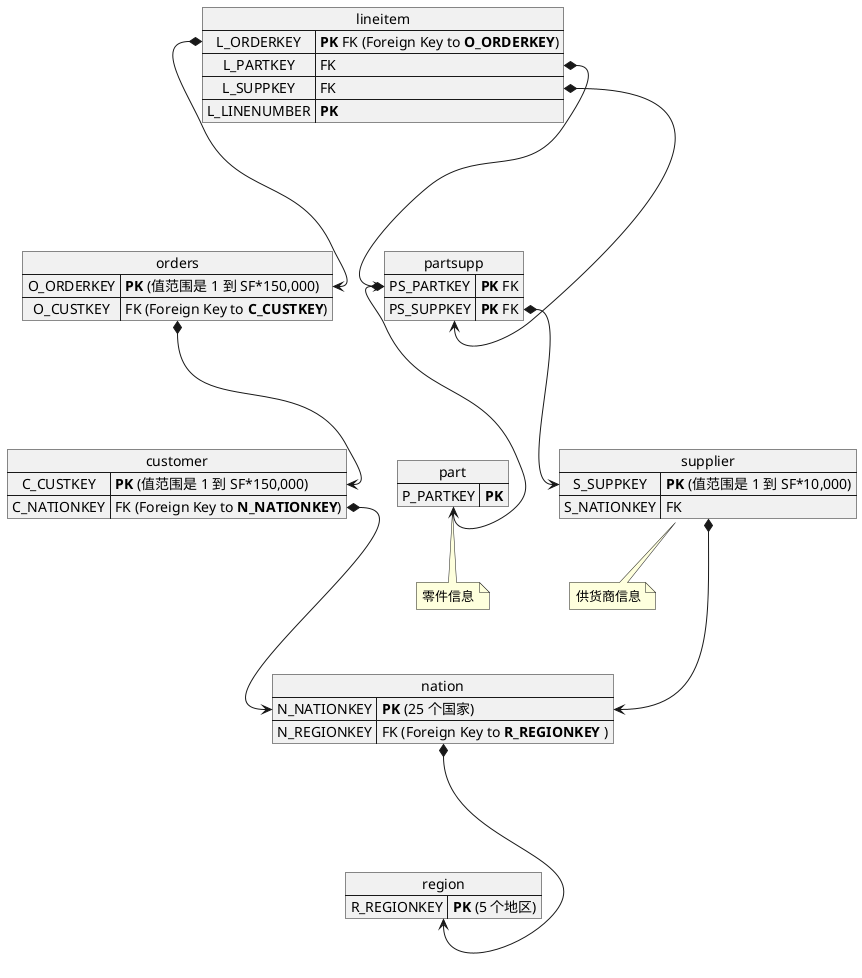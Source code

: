 @startuml
map lineitem {
 L_ORDERKEY => **PK** FK (Foreign Key to **O_ORDERKEY**)
 L_PARTKEY => FK
 L_SUPPKEY => FK
 L_LINENUMBER => **PK**
}

map orders {
  O_ORDERKEY => **PK** (值范围是 1 到 SF*150,000)
  O_CUSTKEY  => FK (Foreign Key to **C_CUSTKEY**)
}

map customer {
  C_CUSTKEY => **PK** (值范围是 1 到 SF*150,000)
  C_NATIONKEY => FK (Foreign Key to **N_NATIONKEY**)
}

map part {
 P_PARTKEY => **PK**
}
note bottom: 零件信息

map supplier {
 S_SUPPKEY => **PK** (值范围是 1 到 SF*10,000)
 S_NATIONKEY => FK
}
note bottom: 供货商信息

map partsupp {
PS_PARTKEY => **PK** FK
PS_SUPPKEY => **PK** FK
}

map nation {
  N_NATIONKEY => **PK** (25 个国家)
  N_REGIONKEY => FK (Foreign Key to **R_REGIONKEY** )
}

map region{
 R_REGIONKEY => **PK** (5 个地区)
}
nation::N_REGIONKEY *---> region::R_REGIONKEY
orders::O_CUSTKEY *---> customer::C_CUSTKEY
customer::C_NATIONKEY *---> nation::N_NATIONKEY
lineitem::L_ORDERKEY  *---> orders::O_ORDERKEY
supplier::S_NATIONKEY *---> nation::N_NATIONKEY
lineitem::L_PARTKEY *--->  partsupp::PS_PARTKEY
lineitem::L_SUPPKEY *--->  partsupp::PS_SUPPKEY
partsupp::PS_PARTKEY *---> part::P_PARTKEY
partsupp::PS_SUPPKEY *---> supplier::S_SUPPKEY
@enduml
